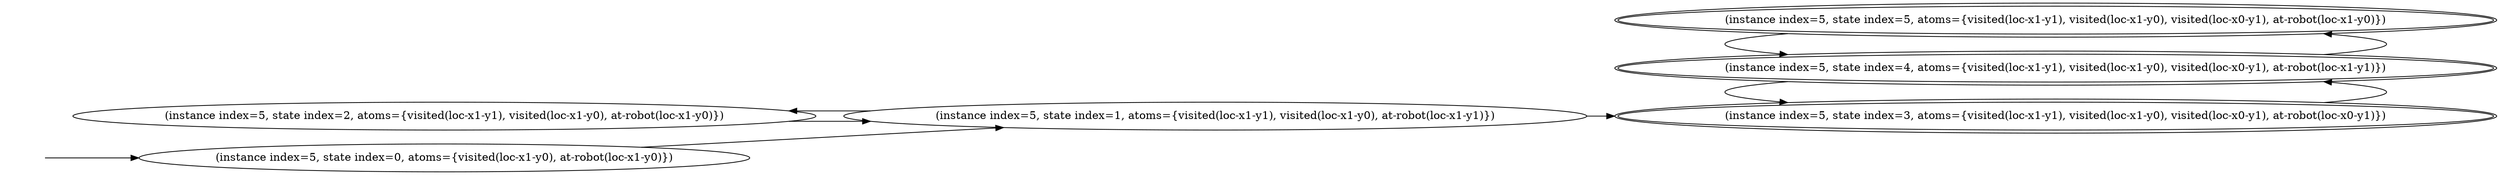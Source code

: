 digraph {
rankdir="LR"
s2[label="(instance index=5, state index=2, atoms={visited(loc-x1-y1), visited(loc-x1-y0), at-robot(loc-x1-y0)})"]
s0[label="(instance index=5, state index=0, atoms={visited(loc-x1-y0), at-robot(loc-x1-y0)})"]
s1[label="(instance index=5, state index=1, atoms={visited(loc-x1-y1), visited(loc-x1-y0), at-robot(loc-x1-y1)})"]
s3[peripheries=2,label="(instance index=5, state index=3, atoms={visited(loc-x1-y1), visited(loc-x1-y0), visited(loc-x0-y1), at-robot(loc-x0-y1)})"]
s4[peripheries=2,label="(instance index=5, state index=4, atoms={visited(loc-x1-y1), visited(loc-x1-y0), visited(loc-x0-y1), at-robot(loc-x1-y1)})"]
s5[peripheries=2,label="(instance index=5, state index=5, atoms={visited(loc-x1-y1), visited(loc-x1-y0), visited(loc-x0-y1), at-robot(loc-x1-y0)})"]
Dangling [ label = "", style = invis ]
{ rank = same; Dangling }
Dangling -> s0
{ rank = same; s0}
{ rank = same; s1}
{ rank = same; s3,s4,s5}
{
s2->s1
s0->s1
}
{
s1->s3
s1->s2
}
{
s3->s4
s4->s5
s4->s3
s5->s4
}
}
